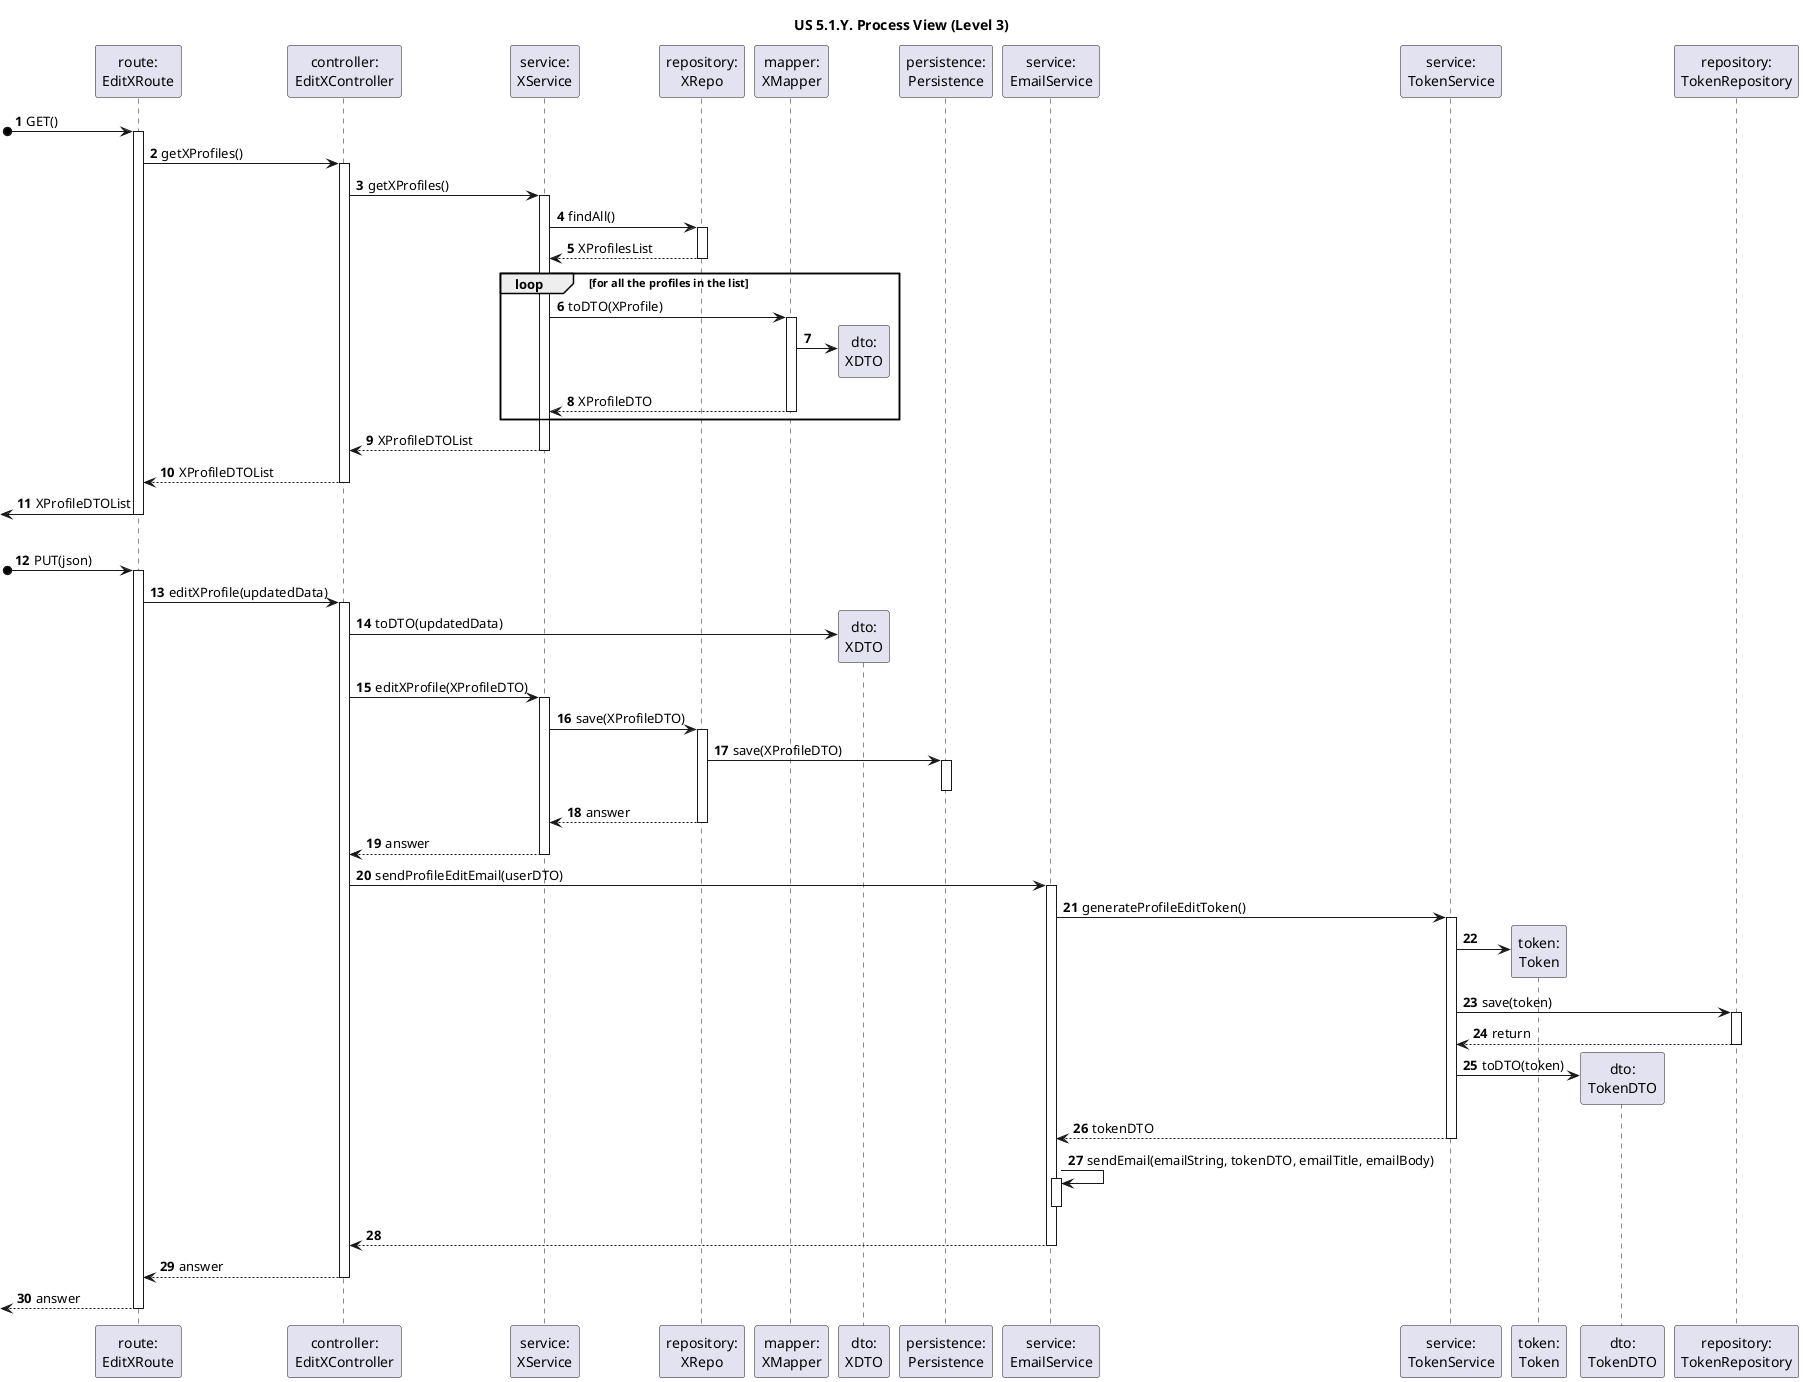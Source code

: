@startuml
'https://plantuml.com/sequence-diagram

title "US 5.1.Y. Process View (Level 3)"

autonumber

participant "route:\nEditXRoute" as ROUTE
participant "controller:\nEditXController" as CTRL

participant "service:\nXService" as SER
participant "repository:\nXRepo" as REPO
participant "mapper:\nXMapper" as MAP
participant "dto:\nXDTO" as DTO

participant "persistence:\nPersistence" as PERSISTENCE

participant "service:\nEmailService" as EMAILServ
participant "service:\nTokenService" as TOKENServ
participant "token:\nToken" as TOKEN
participant "dto:\nTokenDTO" as TokenDTO
participant "repository:\nTokenRepository" as TOKENRepo


[o-> ROUTE : GET()
activate ROUTE

ROUTE -> CTRL : getXProfiles()
activate CTRL

CTRL -> SER : getXProfiles()
activate SER

SER -> REPO : findAll()
activate REPO

REPO --> SER : XProfilesList
deactivate REPO

loop for all the profiles in the list
SER -> MAP : toDTO(XProfile)
activate MAP

MAP -> DTO **

MAP --> SER : XProfileDTO
deactivate MAP
end loop

SER --> CTRL : XProfileDTOList
deactivate SER

CTRL --> ROUTE : XProfileDTOList
deactivate CTRL

<- ROUTE : XProfileDTOList
deactivate ROUTE

|||

[o-> ROUTE : PUT(json)
activate ROUTE

ROUTE -> CTRL : editXProfile(updatedData)
activate CTRL

CTRL -> DTO ** : toDTO(updatedData)

CTRL -> SER : editXProfile(XProfileDTO)
activate SER

SER -> REPO : save(XProfileDTO)
activate REPO

REPO -> PERSISTENCE : save(XProfileDTO)
activate PERSISTENCE
deactivate PERSISTENCE

REPO --> SER : answer
deactivate REPO

SER --> CTRL : answer
deactivate SER

CTRL -> EMAILServ : sendProfileEditEmail(userDTO)
activate EMAILServ

EMAILServ -> TOKENServ : generateProfileEditToken()
activate TOKENServ

TOKENServ -> TOKEN **

TOKENServ -> TOKENRepo : save(token)
activate TOKENRepo


TOKENRepo --> TOKENServ : return
deactivate TOKENRepo

TOKENServ -> TokenDTO ** : toDTO(token)

TOKENServ --> EMAILServ : tokenDTO
deactivate TOKENServ

EMAILServ -> EMAILServ : sendEmail(emailString, tokenDTO, emailTitle, emailBody)
activate EMAILServ
deactivate EMAILServ

EMAILServ --> CTRL :
deactivate EMAILServ

CTRL --> ROUTE : answer
deactivate CTRL

<-- ROUTE : answer
deactivate ROUTE

@enduml